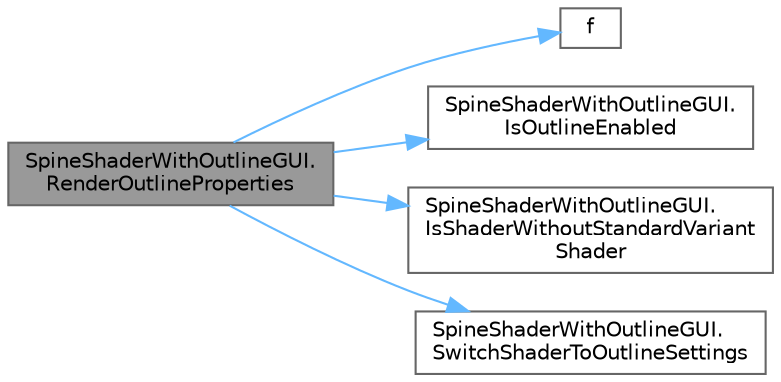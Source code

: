 digraph "SpineShaderWithOutlineGUI.RenderOutlineProperties"
{
 // LATEX_PDF_SIZE
  bgcolor="transparent";
  edge [fontname=Helvetica,fontsize=10,labelfontname=Helvetica,labelfontsize=10];
  node [fontname=Helvetica,fontsize=10,shape=box,height=0.2,width=0.4];
  rankdir="LR";
  Node1 [id="Node000001",label="SpineShaderWithOutlineGUI.\lRenderOutlineProperties",height=0.2,width=0.4,color="gray40", fillcolor="grey60", style="filled", fontcolor="black",tooltip=" "];
  Node1 -> Node2 [id="edge1_Node000001_Node000002",color="steelblue1",style="solid",tooltip=" "];
  Node2 [id="Node000002",label="f",height=0.2,width=0.4,color="grey40", fillcolor="white", style="filled",URL="$cxx11__tensor__map_8cpp.html#a7f507fea02198f6cb81c86640c7b1a4e",tooltip=" "];
  Node1 -> Node3 [id="edge2_Node000001_Node000003",color="steelblue1",style="solid",tooltip=" "];
  Node3 [id="Node000003",label="SpineShaderWithOutlineGUI.\lIsOutlineEnabled",height=0.2,width=0.4,color="grey40", fillcolor="white", style="filled",URL="$class_spine_shader_with_outline_g_u_i.html#a0643ae814bb7034ef4705c544c1562a8",tooltip=" "];
  Node1 -> Node4 [id="edge3_Node000001_Node000004",color="steelblue1",style="solid",tooltip=" "];
  Node4 [id="Node000004",label="SpineShaderWithOutlineGUI.\lIsShaderWithoutStandardVariant\lShader",height=0.2,width=0.4,color="grey40", fillcolor="white", style="filled",URL="$class_spine_shader_with_outline_g_u_i.html#a0193b354e458c73c7be664f30a9de035",tooltip=" "];
  Node1 -> Node5 [id="edge4_Node000001_Node000005",color="steelblue1",style="solid",tooltip=" "];
  Node5 [id="Node000005",label="SpineShaderWithOutlineGUI.\lSwitchShaderToOutlineSettings",height=0.2,width=0.4,color="grey40", fillcolor="white", style="filled",URL="$class_spine_shader_with_outline_g_u_i.html#a970dd36c3ddd028b1bcedc933ead6744",tooltip=" "];
}
